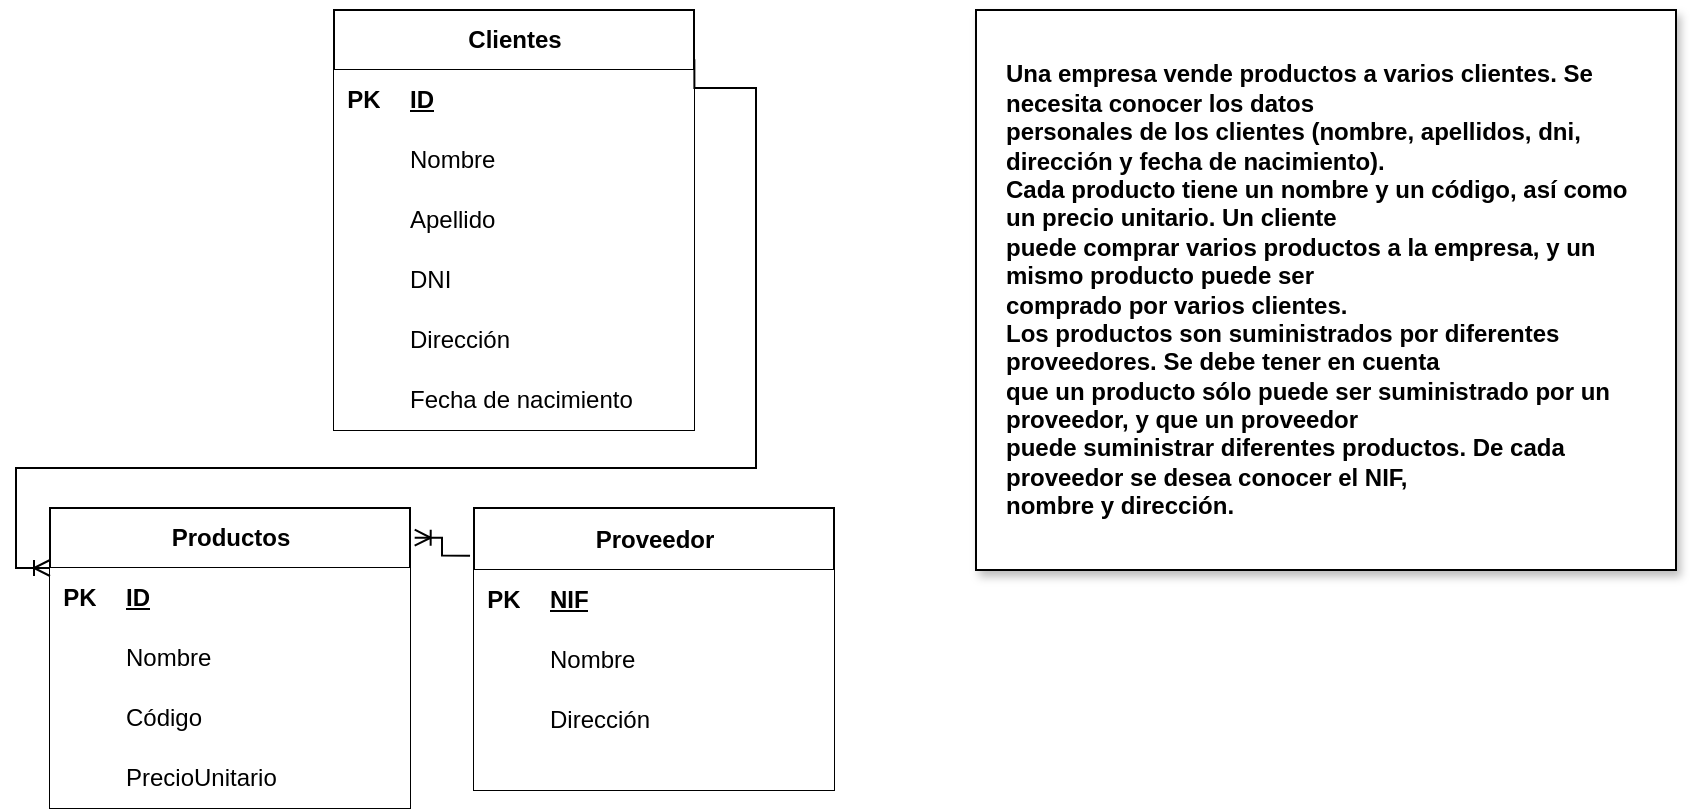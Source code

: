 <mxfile version="24.2.1" type="github">
  <diagram name="Page-1" id="QWwCqenbRuFLhFBcTYjf">
    <mxGraphModel dx="1050" dy="522" grid="1" gridSize="10" guides="1" tooltips="1" connect="1" arrows="1" fold="1" page="1" pageScale="1" pageWidth="850" pageHeight="1100" math="0" shadow="0">
      <root>
        <mxCell id="0" />
        <mxCell id="1" parent="0" />
        <mxCell id="B2gBiRFXmTvVED5xzUu--1" value="Productos" style="shape=table;startSize=30;container=1;collapsible=1;childLayout=tableLayout;fixedRows=1;rowLines=0;fontStyle=1;align=center;resizeLast=1;html=1;" parent="1" vertex="1">
          <mxGeometry x="27" y="289" width="180" height="150" as="geometry" />
        </mxCell>
        <mxCell id="B2gBiRFXmTvVED5xzUu--2" value="" style="shape=tableRow;horizontal=0;startSize=0;swimlaneHead=0;swimlaneBody=0;fillColor=none;collapsible=0;dropTarget=0;points=[[0,0.5],[1,0.5]];portConstraint=eastwest;top=0;left=0;right=0;bottom=1;" parent="B2gBiRFXmTvVED5xzUu--1" vertex="1">
          <mxGeometry y="30" width="180" height="30" as="geometry" />
        </mxCell>
        <mxCell id="B2gBiRFXmTvVED5xzUu--3" value="PK" style="shape=partialRectangle;connectable=0;fillColor=default;top=0;left=0;bottom=0;right=0;fontStyle=1;overflow=hidden;whiteSpace=wrap;html=1;" parent="B2gBiRFXmTvVED5xzUu--2" vertex="1">
          <mxGeometry width="30" height="30" as="geometry">
            <mxRectangle width="30" height="30" as="alternateBounds" />
          </mxGeometry>
        </mxCell>
        <mxCell id="B2gBiRFXmTvVED5xzUu--4" value="ID" style="shape=partialRectangle;connectable=0;fillColor=default;top=0;left=0;bottom=0;right=0;align=left;spacingLeft=6;fontStyle=5;overflow=hidden;whiteSpace=wrap;html=1;" parent="B2gBiRFXmTvVED5xzUu--2" vertex="1">
          <mxGeometry x="30" width="150" height="30" as="geometry">
            <mxRectangle width="150" height="30" as="alternateBounds" />
          </mxGeometry>
        </mxCell>
        <mxCell id="B2gBiRFXmTvVED5xzUu--5" value="" style="shape=tableRow;horizontal=0;startSize=0;swimlaneHead=0;swimlaneBody=0;fillColor=none;collapsible=0;dropTarget=0;points=[[0,0.5],[1,0.5]];portConstraint=eastwest;top=0;left=0;right=0;bottom=0;" parent="B2gBiRFXmTvVED5xzUu--1" vertex="1">
          <mxGeometry y="60" width="180" height="30" as="geometry" />
        </mxCell>
        <mxCell id="B2gBiRFXmTvVED5xzUu--6" value="" style="shape=partialRectangle;connectable=0;fillColor=default;top=0;left=0;bottom=0;right=0;editable=1;overflow=hidden;whiteSpace=wrap;html=1;" parent="B2gBiRFXmTvVED5xzUu--5" vertex="1">
          <mxGeometry width="30" height="30" as="geometry">
            <mxRectangle width="30" height="30" as="alternateBounds" />
          </mxGeometry>
        </mxCell>
        <mxCell id="B2gBiRFXmTvVED5xzUu--7" value="Nombre" style="shape=partialRectangle;connectable=0;fillColor=default;top=0;left=0;bottom=0;right=0;align=left;spacingLeft=6;overflow=hidden;whiteSpace=wrap;html=1;" parent="B2gBiRFXmTvVED5xzUu--5" vertex="1">
          <mxGeometry x="30" width="150" height="30" as="geometry">
            <mxRectangle width="150" height="30" as="alternateBounds" />
          </mxGeometry>
        </mxCell>
        <mxCell id="B2gBiRFXmTvVED5xzUu--8" value="" style="shape=tableRow;horizontal=0;startSize=0;swimlaneHead=0;swimlaneBody=0;fillColor=none;collapsible=0;dropTarget=0;points=[[0,0.5],[1,0.5]];portConstraint=eastwest;top=0;left=0;right=0;bottom=0;" parent="B2gBiRFXmTvVED5xzUu--1" vertex="1">
          <mxGeometry y="90" width="180" height="30" as="geometry" />
        </mxCell>
        <mxCell id="B2gBiRFXmTvVED5xzUu--9" value="" style="shape=partialRectangle;connectable=0;fillColor=default;top=0;left=0;bottom=0;right=0;editable=1;overflow=hidden;whiteSpace=wrap;html=1;" parent="B2gBiRFXmTvVED5xzUu--8" vertex="1">
          <mxGeometry width="30" height="30" as="geometry">
            <mxRectangle width="30" height="30" as="alternateBounds" />
          </mxGeometry>
        </mxCell>
        <mxCell id="B2gBiRFXmTvVED5xzUu--10" value="Código" style="shape=partialRectangle;connectable=0;fillColor=default;top=0;left=0;bottom=0;right=0;align=left;spacingLeft=6;overflow=hidden;whiteSpace=wrap;html=1;" parent="B2gBiRFXmTvVED5xzUu--8" vertex="1">
          <mxGeometry x="30" width="150" height="30" as="geometry">
            <mxRectangle width="150" height="30" as="alternateBounds" />
          </mxGeometry>
        </mxCell>
        <mxCell id="B2gBiRFXmTvVED5xzUu--11" value="" style="shape=tableRow;horizontal=0;startSize=0;swimlaneHead=0;swimlaneBody=0;fillColor=none;collapsible=0;dropTarget=0;points=[[0,0.5],[1,0.5]];portConstraint=eastwest;top=0;left=0;right=0;bottom=0;" parent="B2gBiRFXmTvVED5xzUu--1" vertex="1">
          <mxGeometry y="120" width="180" height="30" as="geometry" />
        </mxCell>
        <mxCell id="B2gBiRFXmTvVED5xzUu--12" value="" style="shape=partialRectangle;connectable=0;fillColor=default;top=0;left=0;bottom=0;right=0;editable=1;overflow=hidden;whiteSpace=wrap;html=1;" parent="B2gBiRFXmTvVED5xzUu--11" vertex="1">
          <mxGeometry width="30" height="30" as="geometry">
            <mxRectangle width="30" height="30" as="alternateBounds" />
          </mxGeometry>
        </mxCell>
        <mxCell id="B2gBiRFXmTvVED5xzUu--13" value="PrecioUnitario" style="shape=partialRectangle;connectable=0;fillColor=default;top=0;left=0;bottom=0;right=0;align=left;spacingLeft=6;overflow=hidden;whiteSpace=wrap;html=1;" parent="B2gBiRFXmTvVED5xzUu--11" vertex="1">
          <mxGeometry x="30" width="150" height="30" as="geometry">
            <mxRectangle width="150" height="30" as="alternateBounds" />
          </mxGeometry>
        </mxCell>
        <mxCell id="B2gBiRFXmTvVED5xzUu--14" value="Clientes" style="shape=table;startSize=30;container=1;collapsible=1;childLayout=tableLayout;fixedRows=1;rowLines=0;fontStyle=1;align=center;resizeLast=1;html=1;strokeColor=default;shadow=0;fillStyle=solid;fillColor=default;" parent="1" vertex="1">
          <mxGeometry x="169" y="40" width="180" height="210" as="geometry" />
        </mxCell>
        <mxCell id="B2gBiRFXmTvVED5xzUu--15" value="" style="shape=tableRow;horizontal=0;startSize=0;swimlaneHead=0;swimlaneBody=0;fillColor=none;collapsible=0;dropTarget=0;points=[[0,0.5],[1,0.5]];portConstraint=eastwest;top=0;left=0;right=0;bottom=1;" parent="B2gBiRFXmTvVED5xzUu--14" vertex="1">
          <mxGeometry y="30" width="180" height="30" as="geometry" />
        </mxCell>
        <mxCell id="B2gBiRFXmTvVED5xzUu--16" value="PK" style="shape=partialRectangle;connectable=0;fillColor=default;top=0;left=0;bottom=0;right=0;fontStyle=1;overflow=hidden;whiteSpace=wrap;html=1;" parent="B2gBiRFXmTvVED5xzUu--15" vertex="1">
          <mxGeometry width="30" height="30" as="geometry">
            <mxRectangle width="30" height="30" as="alternateBounds" />
          </mxGeometry>
        </mxCell>
        <mxCell id="B2gBiRFXmTvVED5xzUu--17" value="ID" style="shape=partialRectangle;connectable=0;fillColor=default;top=0;left=0;bottom=0;right=0;align=left;spacingLeft=6;fontStyle=5;overflow=hidden;whiteSpace=wrap;html=1;" parent="B2gBiRFXmTvVED5xzUu--15" vertex="1">
          <mxGeometry x="30" width="150" height="30" as="geometry">
            <mxRectangle width="150" height="30" as="alternateBounds" />
          </mxGeometry>
        </mxCell>
        <mxCell id="B2gBiRFXmTvVED5xzUu--18" value="" style="shape=tableRow;horizontal=0;startSize=0;swimlaneHead=0;swimlaneBody=0;fillColor=none;collapsible=0;dropTarget=0;points=[[0,0.5],[1,0.5]];portConstraint=eastwest;top=0;left=0;right=0;bottom=0;" parent="B2gBiRFXmTvVED5xzUu--14" vertex="1">
          <mxGeometry y="60" width="180" height="30" as="geometry" />
        </mxCell>
        <mxCell id="B2gBiRFXmTvVED5xzUu--19" value="" style="shape=partialRectangle;connectable=0;fillColor=default;top=0;left=0;bottom=0;right=0;editable=1;overflow=hidden;whiteSpace=wrap;html=1;" parent="B2gBiRFXmTvVED5xzUu--18" vertex="1">
          <mxGeometry width="30" height="30" as="geometry">
            <mxRectangle width="30" height="30" as="alternateBounds" />
          </mxGeometry>
        </mxCell>
        <mxCell id="B2gBiRFXmTvVED5xzUu--20" value="Nombre" style="shape=partialRectangle;connectable=0;fillColor=default;top=0;left=0;bottom=0;right=0;align=left;spacingLeft=6;overflow=hidden;whiteSpace=wrap;html=1;" parent="B2gBiRFXmTvVED5xzUu--18" vertex="1">
          <mxGeometry x="30" width="150" height="30" as="geometry">
            <mxRectangle width="150" height="30" as="alternateBounds" />
          </mxGeometry>
        </mxCell>
        <mxCell id="B2gBiRFXmTvVED5xzUu--21" value="" style="shape=tableRow;horizontal=0;startSize=0;swimlaneHead=0;swimlaneBody=0;fillColor=none;collapsible=0;dropTarget=0;points=[[0,0.5],[1,0.5]];portConstraint=eastwest;top=0;left=0;right=0;bottom=0;perimeterSpacing=0;shadow=0;" parent="B2gBiRFXmTvVED5xzUu--14" vertex="1">
          <mxGeometry y="90" width="180" height="30" as="geometry" />
        </mxCell>
        <mxCell id="B2gBiRFXmTvVED5xzUu--22" value="" style="shape=partialRectangle;connectable=0;fillColor=default;top=0;left=0;bottom=0;right=0;editable=1;overflow=hidden;whiteSpace=wrap;html=1;strokeColor=default;perimeterSpacing=0;shadow=0;" parent="B2gBiRFXmTvVED5xzUu--21" vertex="1">
          <mxGeometry width="30" height="30" as="geometry">
            <mxRectangle width="30" height="30" as="alternateBounds" />
          </mxGeometry>
        </mxCell>
        <mxCell id="B2gBiRFXmTvVED5xzUu--23" value="Apellido" style="shape=partialRectangle;connectable=0;fillColor=default;top=0;left=0;bottom=0;right=0;align=left;spacingLeft=6;overflow=hidden;whiteSpace=wrap;html=1;strokeColor=default;perimeterSpacing=1;" parent="B2gBiRFXmTvVED5xzUu--21" vertex="1">
          <mxGeometry x="30" width="150" height="30" as="geometry">
            <mxRectangle width="150" height="30" as="alternateBounds" />
          </mxGeometry>
        </mxCell>
        <mxCell id="B2gBiRFXmTvVED5xzUu--24" value="" style="shape=tableRow;horizontal=0;startSize=0;swimlaneHead=0;swimlaneBody=0;fillColor=none;collapsible=0;dropTarget=0;points=[[0,0.5],[1,0.5]];portConstraint=eastwest;top=0;left=0;right=0;bottom=0;" parent="B2gBiRFXmTvVED5xzUu--14" vertex="1">
          <mxGeometry y="120" width="180" height="30" as="geometry" />
        </mxCell>
        <mxCell id="B2gBiRFXmTvVED5xzUu--25" value="" style="shape=partialRectangle;connectable=0;fillColor=default;top=0;left=0;bottom=0;right=0;editable=1;overflow=hidden;whiteSpace=wrap;html=1;" parent="B2gBiRFXmTvVED5xzUu--24" vertex="1">
          <mxGeometry width="30" height="30" as="geometry">
            <mxRectangle width="30" height="30" as="alternateBounds" />
          </mxGeometry>
        </mxCell>
        <mxCell id="B2gBiRFXmTvVED5xzUu--26" value="DNI" style="shape=partialRectangle;connectable=0;fillColor=default;top=0;left=0;bottom=0;right=0;align=left;spacingLeft=6;overflow=hidden;whiteSpace=wrap;html=1;" parent="B2gBiRFXmTvVED5xzUu--24" vertex="1">
          <mxGeometry x="30" width="150" height="30" as="geometry">
            <mxRectangle width="150" height="30" as="alternateBounds" />
          </mxGeometry>
        </mxCell>
        <mxCell id="rNrJbd59Qk428UTggTAw-11" style="shape=tableRow;horizontal=0;startSize=0;swimlaneHead=0;swimlaneBody=0;fillColor=none;collapsible=0;dropTarget=0;points=[[0,0.5],[1,0.5]];portConstraint=eastwest;top=0;left=0;right=0;bottom=0;" vertex="1" parent="B2gBiRFXmTvVED5xzUu--14">
          <mxGeometry y="150" width="180" height="30" as="geometry" />
        </mxCell>
        <mxCell id="rNrJbd59Qk428UTggTAw-12" style="shape=partialRectangle;connectable=0;fillColor=default;top=0;left=0;bottom=0;right=0;editable=1;overflow=hidden;whiteSpace=wrap;html=1;" vertex="1" parent="rNrJbd59Qk428UTggTAw-11">
          <mxGeometry width="30" height="30" as="geometry">
            <mxRectangle width="30" height="30" as="alternateBounds" />
          </mxGeometry>
        </mxCell>
        <mxCell id="rNrJbd59Qk428UTggTAw-13" value="Dirección" style="shape=partialRectangle;connectable=0;fillColor=default;top=0;left=0;bottom=0;right=0;align=left;spacingLeft=6;overflow=hidden;whiteSpace=wrap;html=1;" vertex="1" parent="rNrJbd59Qk428UTggTAw-11">
          <mxGeometry x="30" width="150" height="30" as="geometry">
            <mxRectangle width="150" height="30" as="alternateBounds" />
          </mxGeometry>
        </mxCell>
        <mxCell id="rNrJbd59Qk428UTggTAw-8" style="shape=tableRow;horizontal=0;startSize=0;swimlaneHead=0;swimlaneBody=0;fillColor=none;collapsible=0;dropTarget=0;points=[[0,0.5],[1,0.5]];portConstraint=eastwest;top=0;left=0;right=0;bottom=0;" vertex="1" parent="B2gBiRFXmTvVED5xzUu--14">
          <mxGeometry y="180" width="180" height="30" as="geometry" />
        </mxCell>
        <mxCell id="rNrJbd59Qk428UTggTAw-9" style="shape=partialRectangle;connectable=0;fillColor=default;top=0;left=0;bottom=0;right=0;editable=1;overflow=hidden;whiteSpace=wrap;html=1;" vertex="1" parent="rNrJbd59Qk428UTggTAw-8">
          <mxGeometry width="30" height="30" as="geometry">
            <mxRectangle width="30" height="30" as="alternateBounds" />
          </mxGeometry>
        </mxCell>
        <mxCell id="rNrJbd59Qk428UTggTAw-10" value="Fecha de nacimiento" style="shape=partialRectangle;connectable=0;fillColor=default;top=0;left=0;bottom=0;right=0;align=left;spacingLeft=6;overflow=hidden;whiteSpace=wrap;html=1;" vertex="1" parent="rNrJbd59Qk428UTggTAw-8">
          <mxGeometry x="30" width="150" height="30" as="geometry">
            <mxRectangle width="150" height="30" as="alternateBounds" />
          </mxGeometry>
        </mxCell>
        <mxCell id="B2gBiRFXmTvVED5xzUu--52" value="" style="edgeStyle=orthogonalEdgeStyle;fontSize=12;html=1;endArrow=ERoneToMany;rounded=0;entryX=1.013;entryY=0.099;entryDx=0;entryDy=0;entryPerimeter=0;exitX=-0.011;exitY=0.169;exitDx=0;exitDy=0;exitPerimeter=0;" parent="1" source="B2gBiRFXmTvVED5xzUu--39" target="B2gBiRFXmTvVED5xzUu--1" edge="1">
          <mxGeometry width="100" height="100" relative="1" as="geometry">
            <mxPoint x="499" y="269" as="sourcePoint" />
            <mxPoint x="399" y="369" as="targetPoint" />
          </mxGeometry>
        </mxCell>
        <mxCell id="B2gBiRFXmTvVED5xzUu--58" value="" style="edgeStyle=orthogonalEdgeStyle;fontSize=12;html=1;endArrow=ERoneToMany;rounded=0;exitX=1.001;exitY=0.117;exitDx=0;exitDy=0;exitPerimeter=0;entryX=0;entryY=0;entryDx=0;entryDy=0;entryPerimeter=0;" parent="1" source="B2gBiRFXmTvVED5xzUu--14" edge="1" target="B2gBiRFXmTvVED5xzUu--2">
          <mxGeometry width="100" height="100" relative="1" as="geometry">
            <mxPoint x="119" y="69" as="sourcePoint" />
            <mxPoint x="19" y="269" as="targetPoint" />
            <Array as="points">
              <mxPoint x="349" y="79" />
              <mxPoint x="380" y="79" />
              <mxPoint x="380" y="269" />
              <mxPoint x="10" y="269" />
              <mxPoint x="10" y="319" />
            </Array>
          </mxGeometry>
        </mxCell>
        <mxCell id="B2gBiRFXmTvVED5xzUu--39" value="Proveedor" style="shape=table;startSize=31;container=1;collapsible=1;childLayout=tableLayout;fixedRows=1;rowLines=0;fontStyle=1;align=center;resizeLast=1;html=1;" parent="1" vertex="1">
          <mxGeometry x="239" y="289" width="180" height="141" as="geometry">
            <mxRectangle x="260" y="289" width="100" height="30" as="alternateBounds" />
          </mxGeometry>
        </mxCell>
        <mxCell id="B2gBiRFXmTvVED5xzUu--40" value="" style="shape=tableRow;horizontal=0;startSize=0;swimlaneHead=0;swimlaneBody=0;fillColor=none;collapsible=0;dropTarget=0;points=[[0,0.5],[1,0.5]];portConstraint=eastwest;top=0;left=0;right=0;bottom=1;" parent="B2gBiRFXmTvVED5xzUu--39" vertex="1">
          <mxGeometry y="31" width="180" height="30" as="geometry" />
        </mxCell>
        <mxCell id="B2gBiRFXmTvVED5xzUu--41" value="PK" style="shape=partialRectangle;connectable=0;fillColor=default;top=0;left=0;bottom=0;right=0;fontStyle=1;overflow=hidden;whiteSpace=wrap;html=1;" parent="B2gBiRFXmTvVED5xzUu--40" vertex="1">
          <mxGeometry width="30" height="30" as="geometry">
            <mxRectangle width="30" height="30" as="alternateBounds" />
          </mxGeometry>
        </mxCell>
        <mxCell id="B2gBiRFXmTvVED5xzUu--42" value="NIF" style="shape=partialRectangle;connectable=0;fillColor=default;top=0;left=0;bottom=0;right=0;align=left;spacingLeft=6;fontStyle=5;overflow=hidden;whiteSpace=wrap;html=1;" parent="B2gBiRFXmTvVED5xzUu--40" vertex="1">
          <mxGeometry x="30" width="150" height="30" as="geometry">
            <mxRectangle width="150" height="30" as="alternateBounds" />
          </mxGeometry>
        </mxCell>
        <mxCell id="B2gBiRFXmTvVED5xzUu--43" value="" style="shape=tableRow;horizontal=0;startSize=0;swimlaneHead=0;swimlaneBody=0;fillColor=none;collapsible=0;dropTarget=0;points=[[0,0.5],[1,0.5]];portConstraint=eastwest;top=0;left=0;right=0;bottom=0;" parent="B2gBiRFXmTvVED5xzUu--39" vertex="1">
          <mxGeometry y="61" width="180" height="30" as="geometry" />
        </mxCell>
        <mxCell id="B2gBiRFXmTvVED5xzUu--44" value="" style="shape=partialRectangle;connectable=0;top=0;left=0;bottom=0;right=0;editable=1;overflow=hidden;html=1;strokeWidth=1;align=center;verticalAlign=middle;textShadow=0;gradientColor=none;strokeColor=default;perimeterSpacing=1;spacing=2;whiteSpace=wrap;labelBorderColor=none;" parent="B2gBiRFXmTvVED5xzUu--43" vertex="1">
          <mxGeometry width="30" height="30" as="geometry">
            <mxRectangle width="30" height="30" as="alternateBounds" />
          </mxGeometry>
        </mxCell>
        <mxCell id="B2gBiRFXmTvVED5xzUu--45" value="Nombre" style="shape=partialRectangle;connectable=0;fillColor=default;top=0;left=0;bottom=0;right=0;align=left;spacingLeft=6;overflow=hidden;whiteSpace=wrap;html=1;strokeWidth=1;strokeColor=default;verticalAlign=middle;perimeterSpacing=1;labelBorderColor=none;" parent="B2gBiRFXmTvVED5xzUu--43" vertex="1">
          <mxGeometry x="30" width="150" height="30" as="geometry">
            <mxRectangle width="150" height="30" as="alternateBounds" />
          </mxGeometry>
        </mxCell>
        <mxCell id="B2gBiRFXmTvVED5xzUu--46" value="" style="shape=tableRow;horizontal=0;startSize=0;swimlaneHead=0;swimlaneBody=0;fillColor=none;collapsible=0;dropTarget=0;points=[[0,0.5],[1,0.5]];portConstraint=eastwest;top=0;left=0;right=0;bottom=0;" parent="B2gBiRFXmTvVED5xzUu--39" vertex="1">
          <mxGeometry y="91" width="180" height="30" as="geometry" />
        </mxCell>
        <mxCell id="B2gBiRFXmTvVED5xzUu--47" value="" style="shape=partialRectangle;connectable=0;fillColor=default;top=0;left=0;bottom=0;right=0;editable=1;overflow=hidden;whiteSpace=wrap;html=1;" parent="B2gBiRFXmTvVED5xzUu--46" vertex="1">
          <mxGeometry width="30" height="30" as="geometry">
            <mxRectangle width="30" height="30" as="alternateBounds" />
          </mxGeometry>
        </mxCell>
        <mxCell id="B2gBiRFXmTvVED5xzUu--48" value="Dirección" style="shape=partialRectangle;connectable=0;fillColor=default;top=0;left=0;bottom=0;right=0;align=left;spacingLeft=6;overflow=hidden;whiteSpace=wrap;html=1;" parent="B2gBiRFXmTvVED5xzUu--46" vertex="1">
          <mxGeometry x="30" width="150" height="30" as="geometry">
            <mxRectangle width="150" height="30" as="alternateBounds" />
          </mxGeometry>
        </mxCell>
        <mxCell id="B2gBiRFXmTvVED5xzUu--49" value="" style="shape=tableRow;horizontal=0;startSize=0;swimlaneHead=0;swimlaneBody=0;fillColor=none;collapsible=0;dropTarget=0;points=[[0,0.5],[1,0.5]];portConstraint=eastwest;top=0;left=0;right=0;bottom=0;" parent="B2gBiRFXmTvVED5xzUu--39" vertex="1">
          <mxGeometry y="121" width="180" height="20" as="geometry" />
        </mxCell>
        <mxCell id="B2gBiRFXmTvVED5xzUu--50" value="" style="shape=partialRectangle;connectable=0;fillColor=default;top=0;left=0;bottom=0;right=0;editable=1;overflow=hidden;whiteSpace=wrap;html=1;" parent="B2gBiRFXmTvVED5xzUu--49" vertex="1">
          <mxGeometry width="30" height="20" as="geometry">
            <mxRectangle width="30" height="20" as="alternateBounds" />
          </mxGeometry>
        </mxCell>
        <mxCell id="B2gBiRFXmTvVED5xzUu--51" value="" style="shape=partialRectangle;connectable=0;fillColor=default;top=0;left=0;bottom=0;right=0;align=left;spacingLeft=6;overflow=hidden;whiteSpace=wrap;html=1;" parent="B2gBiRFXmTvVED5xzUu--49" vertex="1">
          <mxGeometry x="30" width="150" height="20" as="geometry">
            <mxRectangle width="150" height="20" as="alternateBounds" />
          </mxGeometry>
        </mxCell>
        <mxCell id="rNrJbd59Qk428UTggTAw-33" value="&lt;div&gt;Una empresa vende productos a varios clientes. Se necesita conocer los datos&lt;/div&gt;&lt;div&gt;personales de los clientes (nombre, apellidos, dni, dirección y fecha de nacimiento).&lt;/div&gt;&lt;div&gt;Cada producto tiene un nombre y un código, así como un precio unitario. Un cliente&lt;/div&gt;&lt;div&gt;puede comprar varios productos a la empresa, y un mismo producto puede ser&lt;/div&gt;&lt;div&gt;comprado por varios clientes.&lt;/div&gt;&lt;div&gt;Los productos son suministrados por diferentes proveedores. Se debe tener en cuenta&lt;/div&gt;&lt;div&gt;que un producto sólo puede ser suministrado por un proveedor, y que un proveedor&lt;/div&gt;&lt;div&gt;puede suministrar diferentes productos. De cada proveedor se desea conocer el NIF,&lt;/div&gt;&lt;div&gt;nombre y dirección.&lt;/div&gt;" style="text;html=1;align=left;verticalAlign=middle;whiteSpace=wrap;rounded=0;fontFamily=Helvetica;fontSize=12;fontColor=default;fontStyle=1;fillColor=default;strokeColor=default;perimeterSpacing=0;glass=0;shadow=1;spacingTop=0;spacing=15;" vertex="1" parent="1">
          <mxGeometry x="490" y="40" width="350" height="280" as="geometry" />
        </mxCell>
      </root>
    </mxGraphModel>
  </diagram>
</mxfile>

